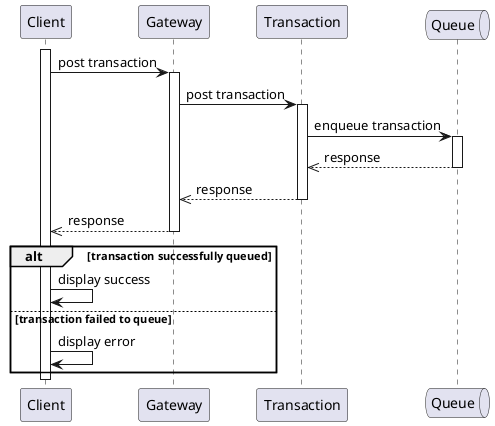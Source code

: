 @startuml

skinparam classAttributeIconSize 0

participant "Client" as cln1
participant "Gateway" as gtw1
participant "Transaction" as trn1
queue "Queue" as que1

' Client sends a request to the Gateway
activate cln1
cln1 -> gtw1 : post transaction
activate gtw1
gtw1 -> trn1 : post transaction
activate trn1
trn1 -> que1 : enqueue transaction
activate que1

' Client gets response if the transaction was queued
que1 -->> trn1 : response
deactivate que1
trn1 -->> gtw1 : response
deactivate trn1
gtw1 -->> cln1 : response
deactivate gtw1

' Client displays the response to the user
alt transaction successfully queued
        cln1 -> cln1 : display success
else transaction failed to queue
        cln1 -> cln1 : display error
end

deactivate cln1

@enduml